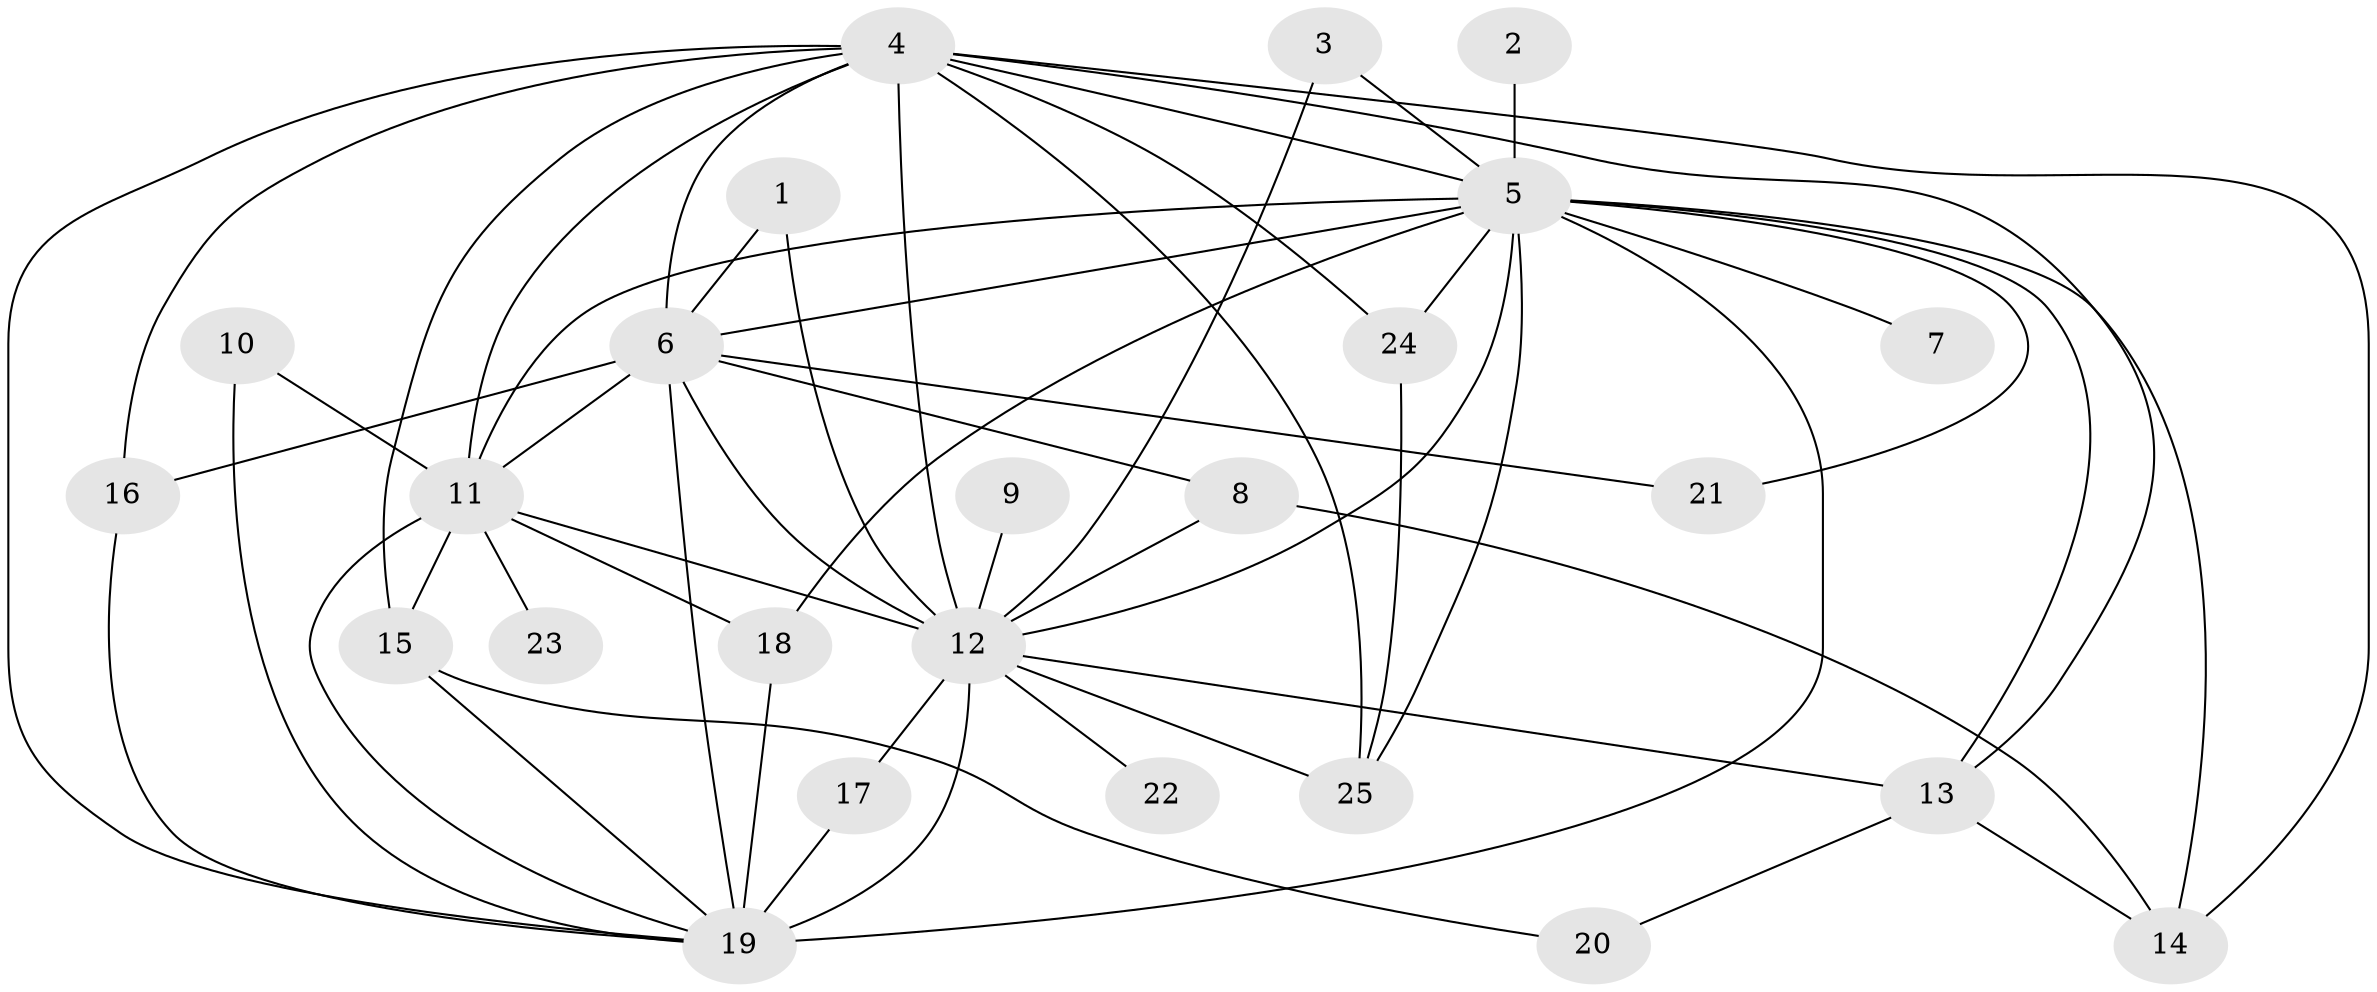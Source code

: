// original degree distribution, {18: 0.04, 15: 0.02, 11: 0.04, 17: 0.02, 16: 0.04, 13: 0.04, 4: 0.12, 3: 0.08, 2: 0.56, 5: 0.04}
// Generated by graph-tools (version 1.1) at 2025/01/03/09/25 03:01:18]
// undirected, 25 vertices, 56 edges
graph export_dot {
graph [start="1"]
  node [color=gray90,style=filled];
  1;
  2;
  3;
  4;
  5;
  6;
  7;
  8;
  9;
  10;
  11;
  12;
  13;
  14;
  15;
  16;
  17;
  18;
  19;
  20;
  21;
  22;
  23;
  24;
  25;
  1 -- 6 [weight=1.0];
  1 -- 12 [weight=1.0];
  2 -- 5 [weight=2.0];
  3 -- 5 [weight=1.0];
  3 -- 12 [weight=1.0];
  4 -- 5 [weight=2.0];
  4 -- 6 [weight=1.0];
  4 -- 11 [weight=1.0];
  4 -- 12 [weight=2.0];
  4 -- 13 [weight=1.0];
  4 -- 14 [weight=1.0];
  4 -- 15 [weight=1.0];
  4 -- 16 [weight=1.0];
  4 -- 19 [weight=3.0];
  4 -- 24 [weight=1.0];
  4 -- 25 [weight=1.0];
  5 -- 6 [weight=3.0];
  5 -- 7 [weight=2.0];
  5 -- 11 [weight=2.0];
  5 -- 12 [weight=5.0];
  5 -- 13 [weight=1.0];
  5 -- 14 [weight=1.0];
  5 -- 18 [weight=2.0];
  5 -- 19 [weight=6.0];
  5 -- 21 [weight=1.0];
  5 -- 24 [weight=1.0];
  5 -- 25 [weight=1.0];
  6 -- 8 [weight=2.0];
  6 -- 11 [weight=1.0];
  6 -- 12 [weight=2.0];
  6 -- 16 [weight=1.0];
  6 -- 19 [weight=4.0];
  6 -- 21 [weight=1.0];
  8 -- 12 [weight=1.0];
  8 -- 14 [weight=1.0];
  9 -- 12 [weight=2.0];
  10 -- 11 [weight=1.0];
  10 -- 19 [weight=2.0];
  11 -- 12 [weight=3.0];
  11 -- 15 [weight=2.0];
  11 -- 18 [weight=1.0];
  11 -- 19 [weight=3.0];
  11 -- 23 [weight=1.0];
  12 -- 13 [weight=1.0];
  12 -- 17 [weight=1.0];
  12 -- 19 [weight=6.0];
  12 -- 22 [weight=2.0];
  12 -- 25 [weight=2.0];
  13 -- 14 [weight=1.0];
  13 -- 20 [weight=1.0];
  15 -- 19 [weight=1.0];
  15 -- 20 [weight=1.0];
  16 -- 19 [weight=1.0];
  17 -- 19 [weight=2.0];
  18 -- 19 [weight=1.0];
  24 -- 25 [weight=1.0];
}
